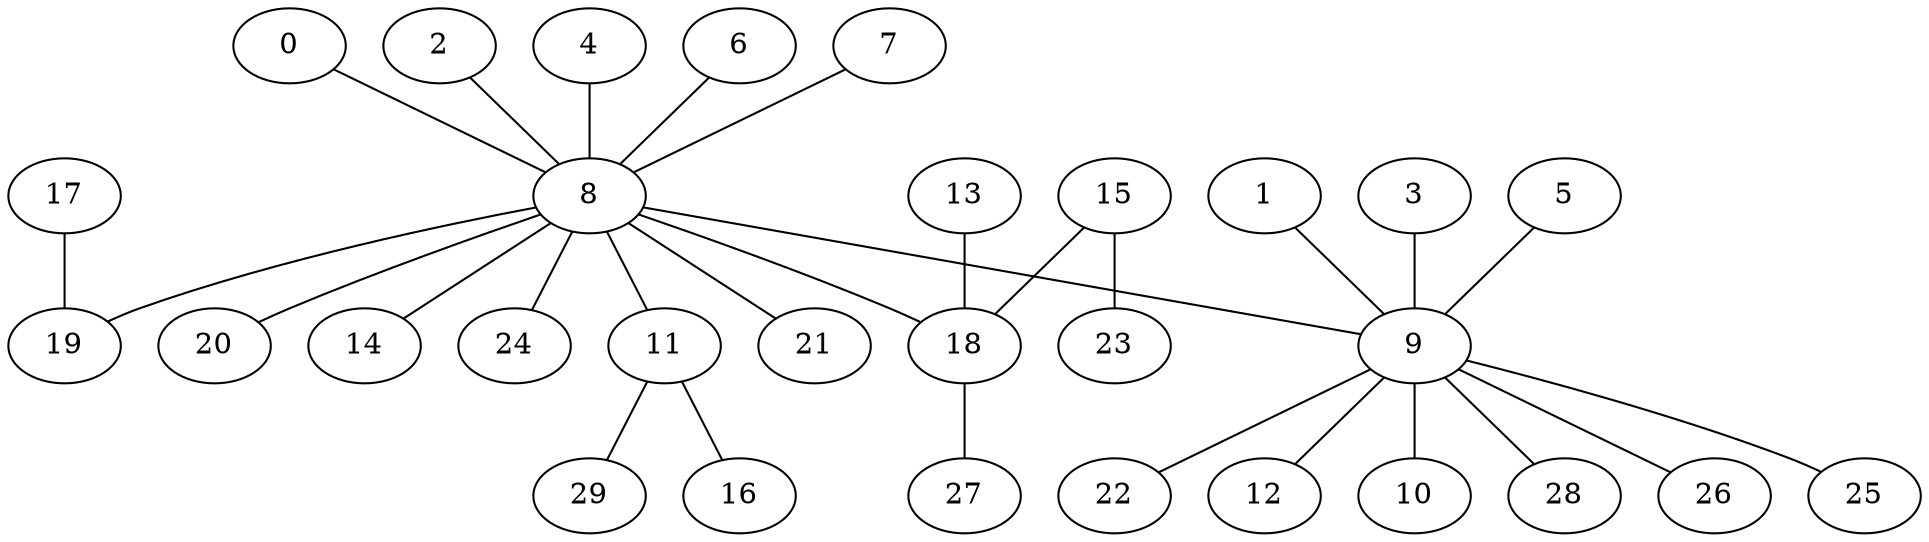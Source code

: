 graph Geo30_4_BFS {
8;
0;
2;
4;
6;
7;
24;
21;
20;
19;
18;
14;
11;
9;
1;
3;
5;
28;
26;
25;
22;
12;
10;
29;
16;
13;
15;
27;
17;
23;
0 -- 8;
2 -- 8;
4 -- 8;
6 -- 8;
7 -- 8;
8 -- 24;
8 -- 21;
8 -- 20;
8 -- 19;
8 -- 18;
8 -- 14;
8 -- 11;
8 -- 9;
1 -- 9;
3 -- 9;
5 -- 9;
9 -- 28;
9 -- 26;
9 -- 25;
9 -- 22;
9 -- 12;
9 -- 10;
11 -- 29;
11 -- 16;
13 -- 18;
15 -- 18;
18 -- 27;
17 -- 19;
15 -- 23;
}
